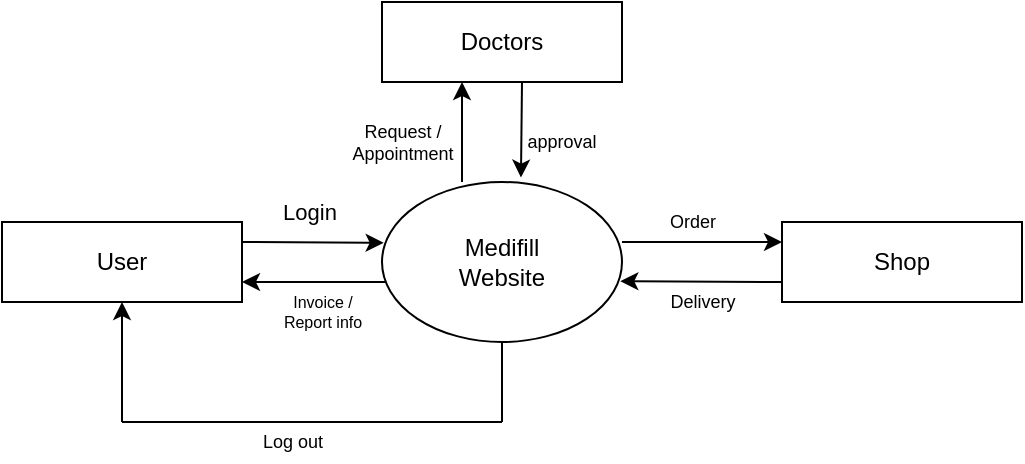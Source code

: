 <mxfile version="20.8.16" type="device"><diagram name="Page-1" id="H-Qt7U-lsSG4xc1QpIbU"><mxGraphModel dx="691" dy="393" grid="1" gridSize="10" guides="1" tooltips="1" connect="1" arrows="1" fold="1" page="1" pageScale="1" pageWidth="850" pageHeight="1100" math="0" shadow="0"><root><mxCell id="0"/><mxCell id="1" parent="0"/><mxCell id="CseXUQk3lmRH0_xLX3lh-1" value="Doctors" style="rounded=0;whiteSpace=wrap;html=1;" parent="1" vertex="1"><mxGeometry x="350" y="350" width="120" height="40" as="geometry"/></mxCell><mxCell id="CseXUQk3lmRH0_xLX3lh-2" value="User" style="rounded=0;whiteSpace=wrap;html=1;" parent="1" vertex="1"><mxGeometry x="160" y="460" width="120" height="40" as="geometry"/></mxCell><mxCell id="CseXUQk3lmRH0_xLX3lh-3" value="Shop" style="rounded=0;whiteSpace=wrap;html=1;" parent="1" vertex="1"><mxGeometry x="550" y="460" width="120" height="40" as="geometry"/></mxCell><mxCell id="CseXUQk3lmRH0_xLX3lh-8" value="" style="edgeStyle=orthogonalEdgeStyle;rounded=0;orthogonalLoop=1;jettySize=auto;html=1;" parent="1" source="CseXUQk3lmRH0_xLX3lh-4" target="CseXUQk3lmRH0_xLX3lh-2" edge="1"><mxGeometry relative="1" as="geometry"><Array as="points"><mxPoint x="320" y="490"/><mxPoint x="320" y="490"/></Array></mxGeometry></mxCell><mxCell id="CseXUQk3lmRH0_xLX3lh-4" value="Medifill&lt;br&gt;Website" style="ellipse;whiteSpace=wrap;html=1;" parent="1" vertex="1"><mxGeometry x="350" y="440" width="120" height="80" as="geometry"/></mxCell><mxCell id="CseXUQk3lmRH0_xLX3lh-11" value="" style="endArrow=classic;html=1;rounded=0;entryX=0.007;entryY=0.38;entryDx=0;entryDy=0;entryPerimeter=0;" parent="1" target="CseXUQk3lmRH0_xLX3lh-4" edge="1"><mxGeometry width="50" height="50" relative="1" as="geometry"><mxPoint x="280" y="470" as="sourcePoint"/><mxPoint x="330" y="420" as="targetPoint"/></mxGeometry></mxCell><mxCell id="CseXUQk3lmRH0_xLX3lh-14" value="" style="endArrow=classic;html=1;rounded=0;entryX=0;entryY=0.25;entryDx=0;entryDy=0;" parent="1" target="CseXUQk3lmRH0_xLX3lh-3" edge="1"><mxGeometry width="50" height="50" relative="1" as="geometry"><mxPoint x="470" y="470" as="sourcePoint"/><mxPoint x="520" y="420" as="targetPoint"/></mxGeometry></mxCell><mxCell id="CseXUQk3lmRH0_xLX3lh-15" value="" style="endArrow=classic;html=1;rounded=0;entryX=0.993;entryY=0.62;entryDx=0;entryDy=0;entryPerimeter=0;" parent="1" target="CseXUQk3lmRH0_xLX3lh-4" edge="1"><mxGeometry width="50" height="50" relative="1" as="geometry"><mxPoint x="550" y="490" as="sourcePoint"/><mxPoint x="600" y="440" as="targetPoint"/></mxGeometry></mxCell><mxCell id="CseXUQk3lmRH0_xLX3lh-17" value="" style="endArrow=classic;html=1;rounded=0;" parent="1" edge="1"><mxGeometry width="50" height="50" relative="1" as="geometry"><mxPoint x="390" y="440" as="sourcePoint"/><mxPoint x="390" y="390" as="targetPoint"/><Array as="points"/></mxGeometry></mxCell><mxCell id="CseXUQk3lmRH0_xLX3lh-18" value="" style="endArrow=classic;html=1;rounded=0;entryX=0.579;entryY=-0.028;entryDx=0;entryDy=0;entryPerimeter=0;" parent="1" target="CseXUQk3lmRH0_xLX3lh-4" edge="1"><mxGeometry width="50" height="50" relative="1" as="geometry"><mxPoint x="420" y="390" as="sourcePoint"/><mxPoint x="470" y="340" as="targetPoint"/></mxGeometry></mxCell><mxCell id="CseXUQk3lmRH0_xLX3lh-19" value="Login&amp;nbsp;" style="text;html=1;align=center;verticalAlign=middle;resizable=0;points=[];autosize=1;strokeColor=none;fillColor=none;fontSize=11;" parent="1" vertex="1"><mxGeometry x="290" y="440" width="50" height="30" as="geometry"/></mxCell><mxCell id="CseXUQk3lmRH0_xLX3lh-20" value="Invoice / &lt;br&gt;Report info" style="text;html=1;align=center;verticalAlign=middle;resizable=0;points=[];autosize=1;strokeColor=none;fillColor=none;fontSize=8;" parent="1" vertex="1"><mxGeometry x="290" y="490" width="60" height="30" as="geometry"/></mxCell><mxCell id="CseXUQk3lmRH0_xLX3lh-21" value="Request /&lt;br style=&quot;font-size: 9px;&quot;&gt;Appointment" style="text;html=1;align=center;verticalAlign=middle;resizable=0;points=[];autosize=1;strokeColor=none;fillColor=none;fontSize=9;" parent="1" vertex="1"><mxGeometry x="325" y="400" width="70" height="40" as="geometry"/></mxCell><mxCell id="CseXUQk3lmRH0_xLX3lh-23" value="approval" style="text;strokeColor=none;align=center;fillColor=none;html=1;verticalAlign=middle;whiteSpace=wrap;rounded=0;fontSize=9;" parent="1" vertex="1"><mxGeometry x="410" y="405" width="60" height="30" as="geometry"/></mxCell><mxCell id="CseXUQk3lmRH0_xLX3lh-24" value="Order" style="text;html=1;align=center;verticalAlign=middle;resizable=0;points=[];autosize=1;strokeColor=none;fillColor=none;fontSize=9;" parent="1" vertex="1"><mxGeometry x="480" y="450" width="50" height="20" as="geometry"/></mxCell><mxCell id="CseXUQk3lmRH0_xLX3lh-26" value="Delivery" style="text;html=1;align=center;verticalAlign=middle;resizable=0;points=[];autosize=1;strokeColor=none;fillColor=none;fontSize=9;" parent="1" vertex="1"><mxGeometry x="480" y="490" width="60" height="20" as="geometry"/></mxCell><mxCell id="CseXUQk3lmRH0_xLX3lh-36" value="" style="endArrow=classic;html=1;rounded=0;fontSize=9;" parent="1" edge="1"><mxGeometry width="50" height="50" relative="1" as="geometry"><mxPoint x="220" y="560" as="sourcePoint"/><mxPoint x="220" y="500" as="targetPoint"/></mxGeometry></mxCell><mxCell id="CseXUQk3lmRH0_xLX3lh-37" value="" style="endArrow=none;html=1;rounded=0;fontSize=9;" parent="1" edge="1"><mxGeometry width="50" height="50" relative="1" as="geometry"><mxPoint x="220" y="560" as="sourcePoint"/><mxPoint x="410" y="560" as="targetPoint"/></mxGeometry></mxCell><mxCell id="CseXUQk3lmRH0_xLX3lh-38" value="" style="endArrow=none;html=1;rounded=0;fontSize=9;entryX=0.5;entryY=1;entryDx=0;entryDy=0;" parent="1" target="CseXUQk3lmRH0_xLX3lh-4" edge="1"><mxGeometry width="50" height="50" relative="1" as="geometry"><mxPoint x="410" y="560" as="sourcePoint"/><mxPoint x="460" y="510" as="targetPoint"/></mxGeometry></mxCell><mxCell id="CseXUQk3lmRH0_xLX3lh-39" value="Log out" style="text;html=1;align=center;verticalAlign=middle;resizable=0;points=[];autosize=1;strokeColor=none;fillColor=none;fontSize=9;" parent="1" vertex="1"><mxGeometry x="280" y="560" width="50" height="20" as="geometry"/></mxCell></root></mxGraphModel></diagram></mxfile>